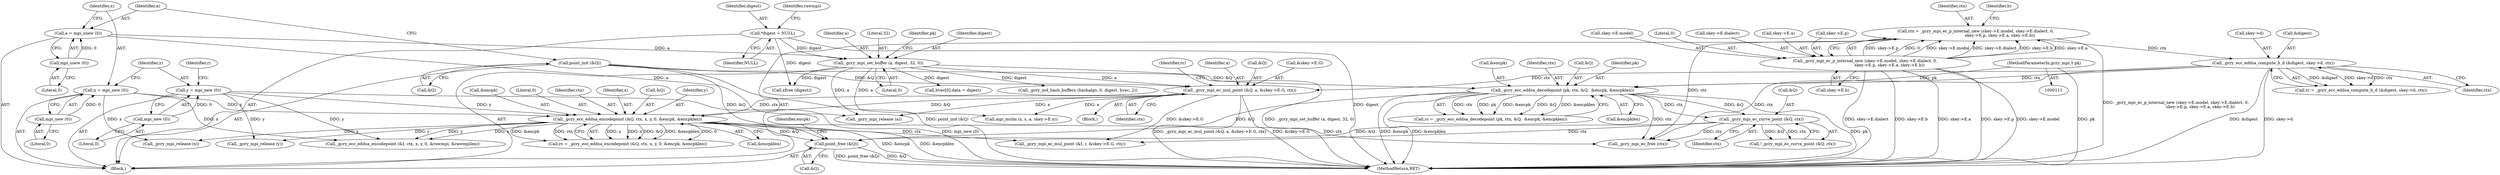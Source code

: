 digraph "0_gnupg_5a22de904a0a366ae79f03ff1e13a1232a89e26b@API" {
"1000601" [label="(Call,point_free (&Q))"];
"1000273" [label="(Call,_gcry_mpi_ec_curve_point (&Q, ctx))"];
"1000253" [label="(Call,_gcry_ecc_eddsa_decodepoint (pk, ctx, &Q,  &encpk, &encpklen))"];
"1000117" [label="(MethodParameterIn,gcry_mpi_t pk)"];
"1000233" [label="(Call,_gcry_ecc_eddsa_compute_h_d (&digest, skey->d, ctx))"];
"1000182" [label="(Call,ctx = _gcry_mpi_ec_p_internal_new (skey->E.model, skey->E.dialect, 0,\n                                      skey->E.p, skey->E.a, skey->E.b))"];
"1000184" [label="(Call,_gcry_mpi_ec_p_internal_new (skey->E.model, skey->E.dialect, 0,\n                                      skey->E.p, skey->E.a, skey->E.b))"];
"1000163" [label="(Call,point_init (&Q))"];
"1000297" [label="(Call,_gcry_ecc_eddsa_encodepoint (&Q, ctx, x, y, 0, &encpk, &encpklen))"];
"1000284" [label="(Call,_gcry_mpi_ec_mul_point (&Q, a, &skey->E.G, ctx))"];
"1000243" [label="(Call,_gcry_mpi_set_buffer (a, digest, 32, 0))"];
"1000166" [label="(Call,a = mpi_snew (0))"];
"1000168" [label="(Call,mpi_snew (0))"];
"1000127" [label="(Call,*digest = NULL)"];
"1000170" [label="(Call,x = mpi_new (0))"];
"1000172" [label="(Call,mpi_new (0))"];
"1000174" [label="(Call,y = mpi_new (0))"];
"1000176" [label="(Call,mpi_new (0))"];
"1000251" [label="(Call,rc = _gcry_ecc_eddsa_decodepoint (pk, ctx, &Q,  &encpk, &encpklen))"];
"1000258" [label="(Call,&encpk)"];
"1000246" [label="(Literal,32)"];
"1000306" [label="(Call,&encpklen)"];
"1000418" [label="(Call,_gcry_ecc_eddsa_encodepoint (&I, ctx, x, y, 0, &rawmpi, &rawmpilen))"];
"1000586" [label="(Call,_gcry_mpi_release (a))"];
"1000129" [label="(Identifier,NULL)"];
"1000610" [label="(MethodReturn,RET)"];
"1000236" [label="(Call,skey->d)"];
"1000276" [label="(Identifier,ctx)"];
"1000117" [label="(MethodParameterIn,gcry_mpi_t pk)"];
"1000233" [label="(Call,_gcry_ecc_eddsa_compute_h_d (&digest, skey->d, ctx))"];
"1000285" [label="(Call,&Q)"];
"1000537" [label="(Call,mpi_mulm (s, s, a, skey->E.n))"];
"1000172" [label="(Call,mpi_new (0))"];
"1000167" [label="(Identifier,a)"];
"1000170" [label="(Call,x = mpi_new (0))"];
"1000128" [label="(Identifier,digest)"];
"1000190" [label="(Call,skey->E.dialect)"];
"1000273" [label="(Call,_gcry_mpi_ec_curve_point (&Q, ctx))"];
"1000255" [label="(Identifier,ctx)"];
"1000231" [label="(Call,rc = _gcry_ecc_eddsa_compute_h_d (&digest, skey->d, ctx))"];
"1000260" [label="(Call,&encpklen)"];
"1000249" [label="(Identifier,pk)"];
"1000179" [label="(Identifier,r)"];
"1000298" [label="(Call,&Q)"];
"1000171" [label="(Identifier,x)"];
"1000127" [label="(Call,*digest = NULL)"];
"1000605" [label="(Identifier,encpk)"];
"1000169" [label="(Literal,0)"];
"1000594" [label="(Call,xfree (digest))"];
"1000302" [label="(Identifier,y)"];
"1000288" [label="(Call,&skey->E.G)"];
"1000174" [label="(Call,y = mpi_new (0))"];
"1000243" [label="(Call,_gcry_mpi_set_buffer (a, digest, 32, 0))"];
"1000173" [label="(Literal,0)"];
"1000183" [label="(Identifier,ctx)"];
"1000212" [label="(Identifier,b)"];
"1000283" [label="(Block,)"];
"1000296" [label="(Identifier,rc)"];
"1000168" [label="(Call,mpi_snew (0))"];
"1000304" [label="(Call,&encpk)"];
"1000590" [label="(Call,_gcry_mpi_release (y))"];
"1000256" [label="(Call,&Q)"];
"1000135" [label="(Identifier,rawmpi)"];
"1000118" [label="(Block,)"];
"1000201" [label="(Call,skey->E.a)"];
"1000176" [label="(Call,mpi_new (0))"];
"1000177" [label="(Literal,0)"];
"1000303" [label="(Literal,0)"];
"1000294" [label="(Identifier,ctx)"];
"1000163" [label="(Call,point_init (&Q))"];
"1000272" [label="(Call,!_gcry_mpi_ec_curve_point (&Q, ctx))"];
"1000196" [label="(Call,skey->E.p)"];
"1000164" [label="(Call,&Q)"];
"1000297" [label="(Call,_gcry_ecc_eddsa_encodepoint (&Q, ctx, x, y, 0, &encpk, &encpklen))"];
"1000175" [label="(Identifier,y)"];
"1000185" [label="(Call,skey->E.model)"];
"1000245" [label="(Identifier,digest)"];
"1000588" [label="(Call,_gcry_mpi_release (x))"];
"1000247" [label="(Literal,0)"];
"1000254" [label="(Identifier,pk)"];
"1000596" [label="(Call,_gcry_mpi_ec_free (ctx))"];
"1000398" [label="(Call,_gcry_mpi_ec_mul_point (&I, r, &skey->E.G, ctx))"];
"1000166" [label="(Call,a = mpi_snew (0))"];
"1000253" [label="(Call,_gcry_ecc_eddsa_decodepoint (pk, ctx, &Q,  &encpk, &encpklen))"];
"1000602" [label="(Call,&Q)"];
"1000182" [label="(Call,ctx = _gcry_mpi_ec_p_internal_new (skey->E.model, skey->E.dialect, 0,\n                                      skey->E.p, skey->E.a, skey->E.b))"];
"1000300" [label="(Identifier,ctx)"];
"1000234" [label="(Call,&digest)"];
"1000284" [label="(Call,_gcry_mpi_ec_mul_point (&Q, a, &skey->E.G, ctx))"];
"1000336" [label="(Call,hvec[0].data = digest)"];
"1000287" [label="(Identifier,a)"];
"1000301" [label="(Identifier,x)"];
"1000239" [label="(Identifier,ctx)"];
"1000195" [label="(Literal,0)"];
"1000206" [label="(Call,skey->E.b)"];
"1000244" [label="(Identifier,a)"];
"1000375" [label="(Call,_gcry_md_hash_buffers (hashalgo, 0, digest, hvec, 2))"];
"1000295" [label="(Call,rc = _gcry_ecc_eddsa_encodepoint (&Q, ctx, x, y, 0, &encpk, &encpklen))"];
"1000601" [label="(Call,point_free (&Q))"];
"1000184" [label="(Call,_gcry_mpi_ec_p_internal_new (skey->E.model, skey->E.dialect, 0,\n                                      skey->E.p, skey->E.a, skey->E.b))"];
"1000274" [label="(Call,&Q)"];
"1000601" -> "1000118"  [label="AST: "];
"1000601" -> "1000602"  [label="CFG: "];
"1000602" -> "1000601"  [label="AST: "];
"1000605" -> "1000601"  [label="CFG: "];
"1000601" -> "1000610"  [label="DDG: &Q"];
"1000601" -> "1000610"  [label="DDG: point_free (&Q)"];
"1000273" -> "1000601"  [label="DDG: &Q"];
"1000253" -> "1000601"  [label="DDG: &Q"];
"1000163" -> "1000601"  [label="DDG: &Q"];
"1000297" -> "1000601"  [label="DDG: &Q"];
"1000273" -> "1000272"  [label="AST: "];
"1000273" -> "1000276"  [label="CFG: "];
"1000274" -> "1000273"  [label="AST: "];
"1000276" -> "1000273"  [label="AST: "];
"1000272" -> "1000273"  [label="CFG: "];
"1000273" -> "1000272"  [label="DDG: &Q"];
"1000273" -> "1000272"  [label="DDG: ctx"];
"1000253" -> "1000273"  [label="DDG: &Q"];
"1000253" -> "1000273"  [label="DDG: ctx"];
"1000273" -> "1000398"  [label="DDG: ctx"];
"1000273" -> "1000596"  [label="DDG: ctx"];
"1000253" -> "1000251"  [label="AST: "];
"1000253" -> "1000260"  [label="CFG: "];
"1000254" -> "1000253"  [label="AST: "];
"1000255" -> "1000253"  [label="AST: "];
"1000256" -> "1000253"  [label="AST: "];
"1000258" -> "1000253"  [label="AST: "];
"1000260" -> "1000253"  [label="AST: "];
"1000251" -> "1000253"  [label="CFG: "];
"1000253" -> "1000610"  [label="DDG: &encpklen"];
"1000253" -> "1000610"  [label="DDG: pk"];
"1000253" -> "1000610"  [label="DDG: &encpk"];
"1000253" -> "1000251"  [label="DDG: ctx"];
"1000253" -> "1000251"  [label="DDG: pk"];
"1000253" -> "1000251"  [label="DDG: &encpk"];
"1000253" -> "1000251"  [label="DDG: &Q"];
"1000253" -> "1000251"  [label="DDG: &encpklen"];
"1000117" -> "1000253"  [label="DDG: pk"];
"1000233" -> "1000253"  [label="DDG: ctx"];
"1000163" -> "1000253"  [label="DDG: &Q"];
"1000253" -> "1000596"  [label="DDG: ctx"];
"1000117" -> "1000111"  [label="AST: "];
"1000117" -> "1000610"  [label="DDG: pk"];
"1000233" -> "1000231"  [label="AST: "];
"1000233" -> "1000239"  [label="CFG: "];
"1000234" -> "1000233"  [label="AST: "];
"1000236" -> "1000233"  [label="AST: "];
"1000239" -> "1000233"  [label="AST: "];
"1000231" -> "1000233"  [label="CFG: "];
"1000233" -> "1000610"  [label="DDG: skey->d"];
"1000233" -> "1000610"  [label="DDG: &digest"];
"1000233" -> "1000231"  [label="DDG: &digest"];
"1000233" -> "1000231"  [label="DDG: skey->d"];
"1000233" -> "1000231"  [label="DDG: ctx"];
"1000182" -> "1000233"  [label="DDG: ctx"];
"1000233" -> "1000284"  [label="DDG: ctx"];
"1000233" -> "1000596"  [label="DDG: ctx"];
"1000182" -> "1000118"  [label="AST: "];
"1000182" -> "1000184"  [label="CFG: "];
"1000183" -> "1000182"  [label="AST: "];
"1000184" -> "1000182"  [label="AST: "];
"1000212" -> "1000182"  [label="CFG: "];
"1000182" -> "1000610"  [label="DDG: _gcry_mpi_ec_p_internal_new (skey->E.model, skey->E.dialect, 0,\n                                      skey->E.p, skey->E.a, skey->E.b)"];
"1000184" -> "1000182"  [label="DDG: skey->E.p"];
"1000184" -> "1000182"  [label="DDG: 0"];
"1000184" -> "1000182"  [label="DDG: skey->E.model"];
"1000184" -> "1000182"  [label="DDG: skey->E.dialect"];
"1000184" -> "1000182"  [label="DDG: skey->E.b"];
"1000184" -> "1000182"  [label="DDG: skey->E.a"];
"1000182" -> "1000596"  [label="DDG: ctx"];
"1000184" -> "1000206"  [label="CFG: "];
"1000185" -> "1000184"  [label="AST: "];
"1000190" -> "1000184"  [label="AST: "];
"1000195" -> "1000184"  [label="AST: "];
"1000196" -> "1000184"  [label="AST: "];
"1000201" -> "1000184"  [label="AST: "];
"1000206" -> "1000184"  [label="AST: "];
"1000184" -> "1000610"  [label="DDG: skey->E.a"];
"1000184" -> "1000610"  [label="DDG: skey->E.model"];
"1000184" -> "1000610"  [label="DDG: skey->E.dialect"];
"1000184" -> "1000610"  [label="DDG: skey->E.b"];
"1000184" -> "1000610"  [label="DDG: skey->E.p"];
"1000163" -> "1000118"  [label="AST: "];
"1000163" -> "1000164"  [label="CFG: "];
"1000164" -> "1000163"  [label="AST: "];
"1000167" -> "1000163"  [label="CFG: "];
"1000163" -> "1000610"  [label="DDG: point_init (&Q)"];
"1000163" -> "1000284"  [label="DDG: &Q"];
"1000297" -> "1000295"  [label="AST: "];
"1000297" -> "1000306"  [label="CFG: "];
"1000298" -> "1000297"  [label="AST: "];
"1000300" -> "1000297"  [label="AST: "];
"1000301" -> "1000297"  [label="AST: "];
"1000302" -> "1000297"  [label="AST: "];
"1000303" -> "1000297"  [label="AST: "];
"1000304" -> "1000297"  [label="AST: "];
"1000306" -> "1000297"  [label="AST: "];
"1000295" -> "1000297"  [label="CFG: "];
"1000297" -> "1000610"  [label="DDG: &encpk"];
"1000297" -> "1000610"  [label="DDG: &encpklen"];
"1000297" -> "1000295"  [label="DDG: y"];
"1000297" -> "1000295"  [label="DDG: x"];
"1000297" -> "1000295"  [label="DDG: &Q"];
"1000297" -> "1000295"  [label="DDG: &encpklen"];
"1000297" -> "1000295"  [label="DDG: 0"];
"1000297" -> "1000295"  [label="DDG: &encpk"];
"1000297" -> "1000295"  [label="DDG: ctx"];
"1000284" -> "1000297"  [label="DDG: &Q"];
"1000284" -> "1000297"  [label="DDG: ctx"];
"1000170" -> "1000297"  [label="DDG: x"];
"1000174" -> "1000297"  [label="DDG: y"];
"1000297" -> "1000398"  [label="DDG: ctx"];
"1000297" -> "1000418"  [label="DDG: x"];
"1000297" -> "1000418"  [label="DDG: y"];
"1000297" -> "1000588"  [label="DDG: x"];
"1000297" -> "1000590"  [label="DDG: y"];
"1000297" -> "1000596"  [label="DDG: ctx"];
"1000284" -> "1000283"  [label="AST: "];
"1000284" -> "1000294"  [label="CFG: "];
"1000285" -> "1000284"  [label="AST: "];
"1000287" -> "1000284"  [label="AST: "];
"1000288" -> "1000284"  [label="AST: "];
"1000294" -> "1000284"  [label="AST: "];
"1000296" -> "1000284"  [label="CFG: "];
"1000284" -> "1000610"  [label="DDG: _gcry_mpi_ec_mul_point (&Q, a, &skey->E.G, ctx)"];
"1000284" -> "1000610"  [label="DDG: &skey->E.G"];
"1000243" -> "1000284"  [label="DDG: a"];
"1000284" -> "1000398"  [label="DDG: &skey->E.G"];
"1000284" -> "1000537"  [label="DDG: a"];
"1000284" -> "1000586"  [label="DDG: a"];
"1000243" -> "1000118"  [label="AST: "];
"1000243" -> "1000247"  [label="CFG: "];
"1000244" -> "1000243"  [label="AST: "];
"1000245" -> "1000243"  [label="AST: "];
"1000246" -> "1000243"  [label="AST: "];
"1000247" -> "1000243"  [label="AST: "];
"1000249" -> "1000243"  [label="CFG: "];
"1000243" -> "1000610"  [label="DDG: _gcry_mpi_set_buffer (a, digest, 32, 0)"];
"1000166" -> "1000243"  [label="DDG: a"];
"1000127" -> "1000243"  [label="DDG: digest"];
"1000243" -> "1000336"  [label="DDG: digest"];
"1000243" -> "1000375"  [label="DDG: digest"];
"1000243" -> "1000537"  [label="DDG: a"];
"1000243" -> "1000586"  [label="DDG: a"];
"1000243" -> "1000594"  [label="DDG: digest"];
"1000166" -> "1000118"  [label="AST: "];
"1000166" -> "1000168"  [label="CFG: "];
"1000167" -> "1000166"  [label="AST: "];
"1000168" -> "1000166"  [label="AST: "];
"1000171" -> "1000166"  [label="CFG: "];
"1000168" -> "1000166"  [label="DDG: 0"];
"1000166" -> "1000586"  [label="DDG: a"];
"1000168" -> "1000169"  [label="CFG: "];
"1000169" -> "1000168"  [label="AST: "];
"1000127" -> "1000118"  [label="AST: "];
"1000127" -> "1000129"  [label="CFG: "];
"1000128" -> "1000127"  [label="AST: "];
"1000129" -> "1000127"  [label="AST: "];
"1000135" -> "1000127"  [label="CFG: "];
"1000127" -> "1000610"  [label="DDG: digest"];
"1000127" -> "1000594"  [label="DDG: digest"];
"1000170" -> "1000118"  [label="AST: "];
"1000170" -> "1000172"  [label="CFG: "];
"1000171" -> "1000170"  [label="AST: "];
"1000172" -> "1000170"  [label="AST: "];
"1000175" -> "1000170"  [label="CFG: "];
"1000172" -> "1000170"  [label="DDG: 0"];
"1000170" -> "1000418"  [label="DDG: x"];
"1000170" -> "1000588"  [label="DDG: x"];
"1000172" -> "1000173"  [label="CFG: "];
"1000173" -> "1000172"  [label="AST: "];
"1000174" -> "1000118"  [label="AST: "];
"1000174" -> "1000176"  [label="CFG: "];
"1000175" -> "1000174"  [label="AST: "];
"1000176" -> "1000174"  [label="AST: "];
"1000179" -> "1000174"  [label="CFG: "];
"1000174" -> "1000610"  [label="DDG: mpi_new (0)"];
"1000176" -> "1000174"  [label="DDG: 0"];
"1000174" -> "1000418"  [label="DDG: y"];
"1000174" -> "1000590"  [label="DDG: y"];
"1000176" -> "1000177"  [label="CFG: "];
"1000177" -> "1000176"  [label="AST: "];
}
